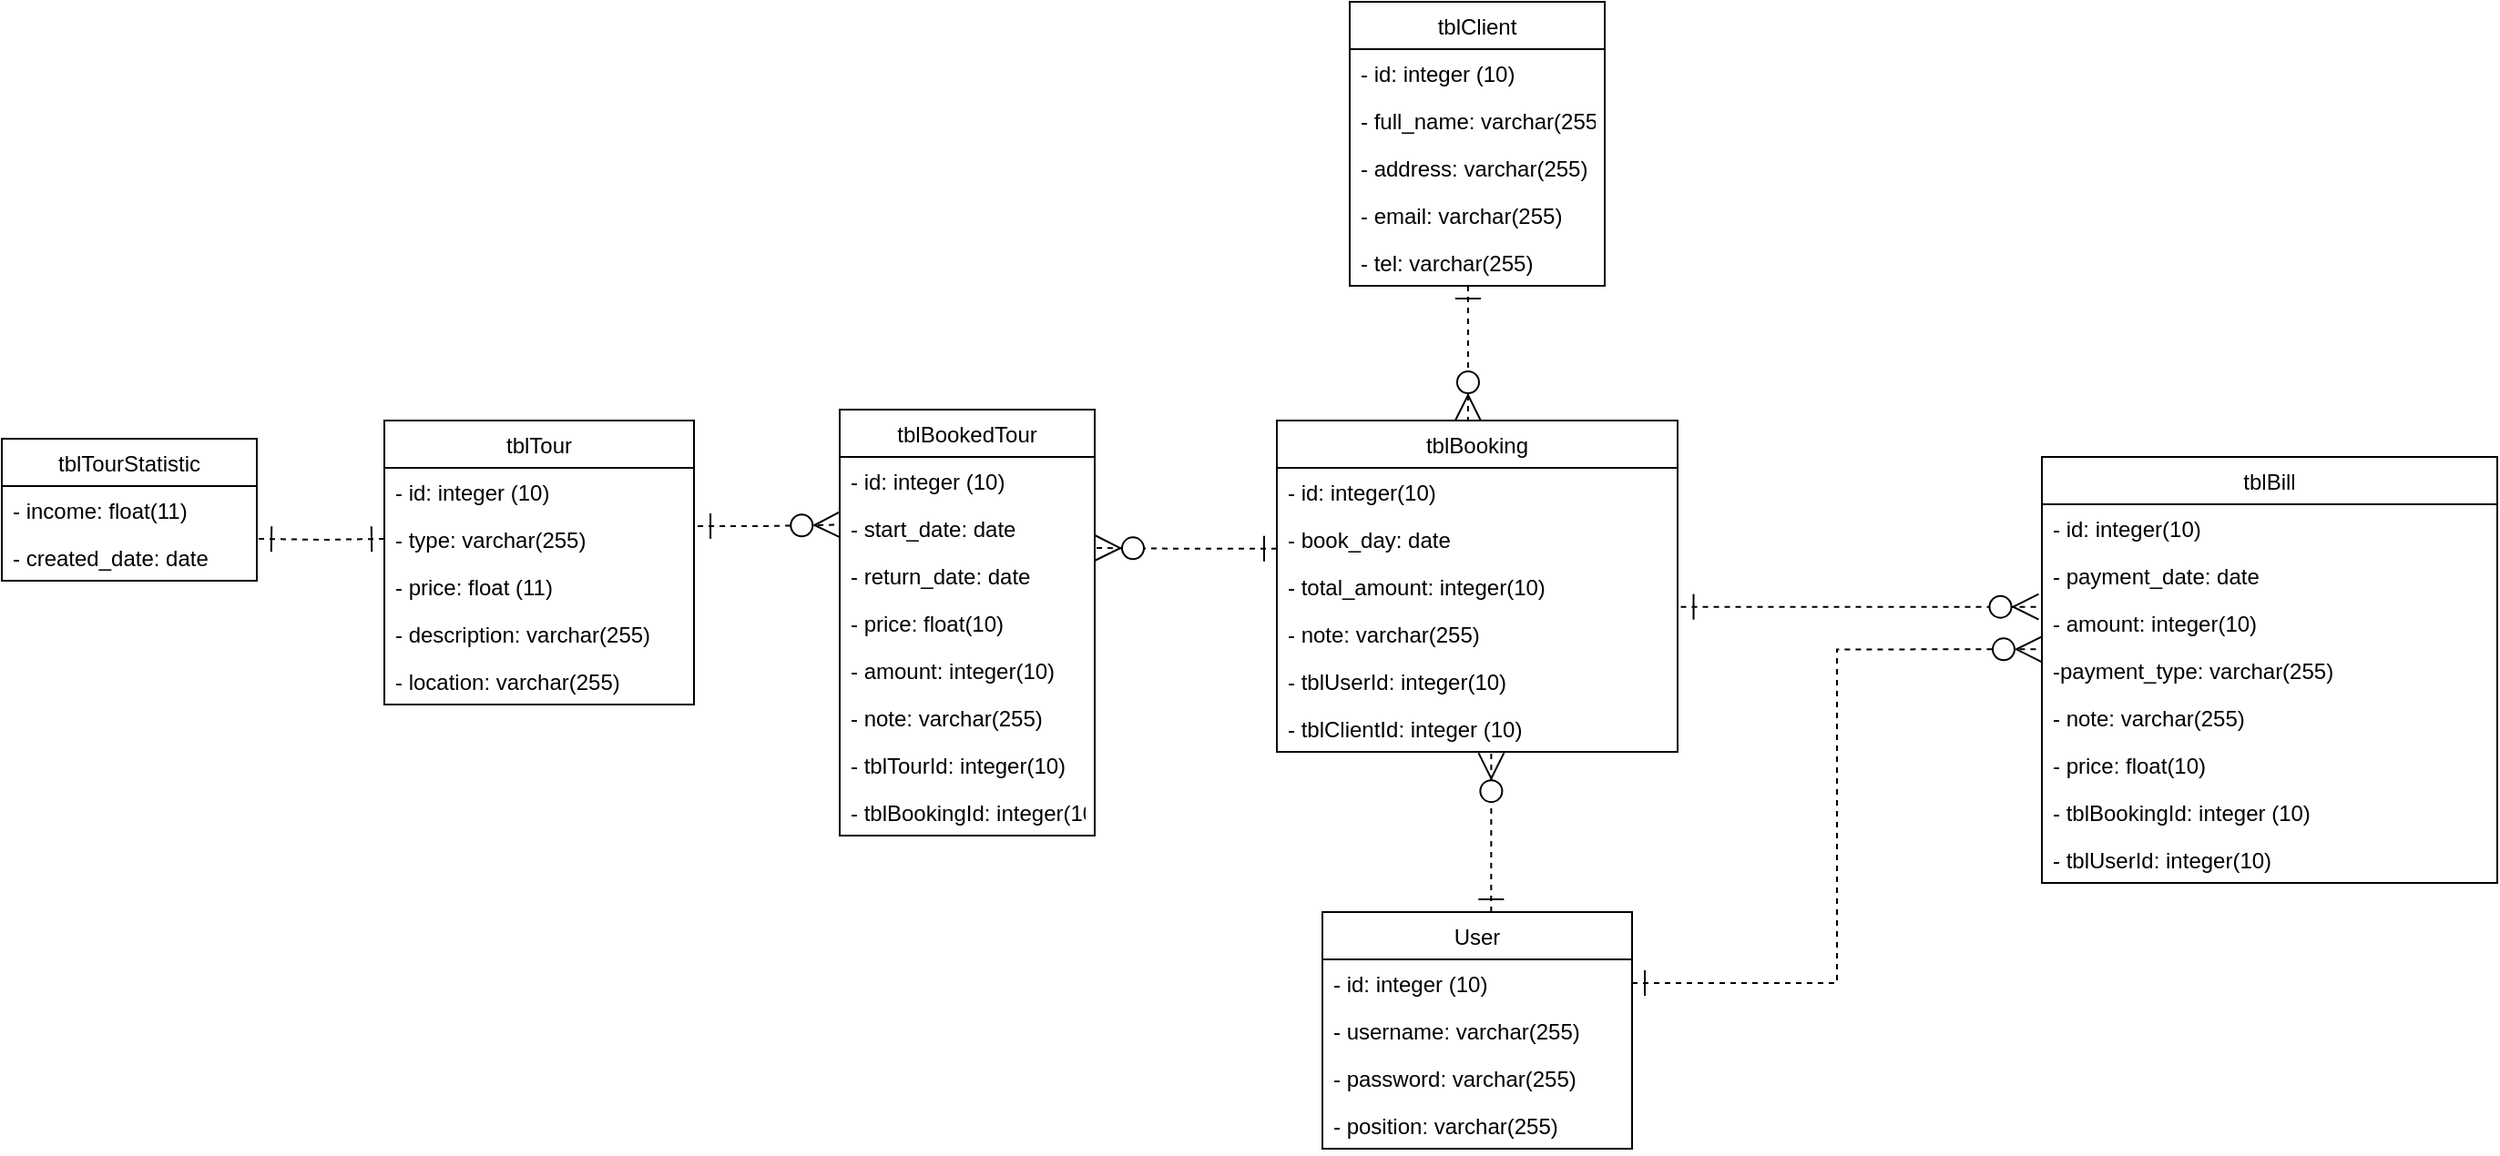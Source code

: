 <mxfile version="14.6.10" type="github">
  <diagram id="gys28ADMSe7vnVQDWKgh" name="Page-1">
    <mxGraphModel dx="2523" dy="876" grid="1" gridSize="10" guides="1" tooltips="1" connect="1" arrows="1" fold="1" page="1" pageScale="1" pageWidth="850" pageHeight="1100" math="0" shadow="0">
      <root>
        <mxCell id="0" />
        <mxCell id="1" parent="0" />
        <mxCell id="QfVgs8F6MnPGC0xmP2LL-1" value="tblClient" style="swimlane;fontStyle=0;childLayout=stackLayout;horizontal=1;startSize=26;fillColor=none;horizontalStack=0;resizeParent=1;resizeParentMax=0;resizeLast=0;collapsible=1;marginBottom=0;" parent="1" vertex="1">
          <mxGeometry x="610" y="60" width="140" height="156" as="geometry" />
        </mxCell>
        <mxCell id="QfVgs8F6MnPGC0xmP2LL-2" value="- id: integer (10)" style="text;strokeColor=none;fillColor=none;align=left;verticalAlign=top;spacingLeft=4;spacingRight=4;overflow=hidden;rotatable=0;points=[[0,0.5],[1,0.5]];portConstraint=eastwest;" parent="QfVgs8F6MnPGC0xmP2LL-1" vertex="1">
          <mxGeometry y="26" width="140" height="26" as="geometry" />
        </mxCell>
        <mxCell id="QfVgs8F6MnPGC0xmP2LL-3" value="- full_name: varchar(255)&#xa;" style="text;strokeColor=none;fillColor=none;align=left;verticalAlign=top;spacingLeft=4;spacingRight=4;overflow=hidden;rotatable=0;points=[[0,0.5],[1,0.5]];portConstraint=eastwest;" parent="QfVgs8F6MnPGC0xmP2LL-1" vertex="1">
          <mxGeometry y="52" width="140" height="26" as="geometry" />
        </mxCell>
        <mxCell id="QfVgs8F6MnPGC0xmP2LL-4" value="- address: varchar(255)" style="text;strokeColor=none;fillColor=none;align=left;verticalAlign=top;spacingLeft=4;spacingRight=4;overflow=hidden;rotatable=0;points=[[0,0.5],[1,0.5]];portConstraint=eastwest;" parent="QfVgs8F6MnPGC0xmP2LL-1" vertex="1">
          <mxGeometry y="78" width="140" height="26" as="geometry" />
        </mxCell>
        <mxCell id="QfVgs8F6MnPGC0xmP2LL-5" value="- email: varchar(255)" style="text;strokeColor=none;fillColor=none;align=left;verticalAlign=top;spacingLeft=4;spacingRight=4;overflow=hidden;rotatable=0;points=[[0,0.5],[1,0.5]];portConstraint=eastwest;" parent="QfVgs8F6MnPGC0xmP2LL-1" vertex="1">
          <mxGeometry y="104" width="140" height="26" as="geometry" />
        </mxCell>
        <mxCell id="QfVgs8F6MnPGC0xmP2LL-6" value="- tel: varchar(255)" style="text;strokeColor=none;fillColor=none;align=left;verticalAlign=top;spacingLeft=4;spacingRight=4;overflow=hidden;rotatable=0;points=[[0,0.5],[1,0.5]];portConstraint=eastwest;" parent="QfVgs8F6MnPGC0xmP2LL-1" vertex="1">
          <mxGeometry y="130" width="140" height="26" as="geometry" />
        </mxCell>
        <mxCell id="QfVgs8F6MnPGC0xmP2LL-7" value="tblTour" style="swimlane;fontStyle=0;childLayout=stackLayout;horizontal=1;startSize=26;fillColor=none;horizontalStack=0;resizeParent=1;resizeParentMax=0;resizeLast=0;collapsible=1;marginBottom=0;" parent="1" vertex="1">
          <mxGeometry x="80" y="290" width="170" height="156" as="geometry" />
        </mxCell>
        <mxCell id="QfVgs8F6MnPGC0xmP2LL-8" value="- id: integer (10)" style="text;strokeColor=none;fillColor=none;align=left;verticalAlign=top;spacingLeft=4;spacingRight=4;overflow=hidden;rotatable=0;points=[[0,0.5],[1,0.5]];portConstraint=eastwest;" parent="QfVgs8F6MnPGC0xmP2LL-7" vertex="1">
          <mxGeometry y="26" width="170" height="26" as="geometry" />
        </mxCell>
        <mxCell id="QfVgs8F6MnPGC0xmP2LL-9" value="- type: varchar(255)" style="text;strokeColor=none;fillColor=none;align=left;verticalAlign=top;spacingLeft=4;spacingRight=4;overflow=hidden;rotatable=0;points=[[0,0.5],[1,0.5]];portConstraint=eastwest;" parent="QfVgs8F6MnPGC0xmP2LL-7" vertex="1">
          <mxGeometry y="52" width="170" height="26" as="geometry" />
        </mxCell>
        <mxCell id="QfVgs8F6MnPGC0xmP2LL-10" value="- price: float (11)" style="text;strokeColor=none;fillColor=none;align=left;verticalAlign=top;spacingLeft=4;spacingRight=4;overflow=hidden;rotatable=0;points=[[0,0.5],[1,0.5]];portConstraint=eastwest;" parent="QfVgs8F6MnPGC0xmP2LL-7" vertex="1">
          <mxGeometry y="78" width="170" height="26" as="geometry" />
        </mxCell>
        <mxCell id="QfVgs8F6MnPGC0xmP2LL-11" value="- description: varchar(255)" style="text;strokeColor=none;fillColor=none;align=left;verticalAlign=top;spacingLeft=4;spacingRight=4;overflow=hidden;rotatable=0;points=[[0,0.5],[1,0.5]];portConstraint=eastwest;" parent="QfVgs8F6MnPGC0xmP2LL-7" vertex="1">
          <mxGeometry y="104" width="170" height="26" as="geometry" />
        </mxCell>
        <mxCell id="QfVgs8F6MnPGC0xmP2LL-12" value="- location: varchar(255)" style="text;strokeColor=none;fillColor=none;align=left;verticalAlign=top;spacingLeft=4;spacingRight=4;overflow=hidden;rotatable=0;points=[[0,0.5],[1,0.5]];portConstraint=eastwest;" parent="QfVgs8F6MnPGC0xmP2LL-7" vertex="1">
          <mxGeometry y="130" width="170" height="26" as="geometry" />
        </mxCell>
        <mxCell id="wv53nOrqIjGvu9n16P8K-1" value="tblTourStatistic" style="swimlane;fontStyle=0;childLayout=stackLayout;horizontal=1;startSize=26;fillColor=none;horizontalStack=0;resizeParent=1;resizeParentMax=0;resizeLast=0;collapsible=1;marginBottom=0;" vertex="1" parent="1">
          <mxGeometry x="-130" y="300" width="140" height="78" as="geometry" />
        </mxCell>
        <mxCell id="wv53nOrqIjGvu9n16P8K-2" value="- income: float(11)" style="text;strokeColor=none;fillColor=none;align=left;verticalAlign=top;spacingLeft=4;spacingRight=4;overflow=hidden;rotatable=0;points=[[0,0.5],[1,0.5]];portConstraint=eastwest;" vertex="1" parent="wv53nOrqIjGvu9n16P8K-1">
          <mxGeometry y="26" width="140" height="26" as="geometry" />
        </mxCell>
        <mxCell id="wv53nOrqIjGvu9n16P8K-3" value="- created_date: date" style="text;strokeColor=none;fillColor=none;align=left;verticalAlign=top;spacingLeft=4;spacingRight=4;overflow=hidden;rotatable=0;points=[[0,0.5],[1,0.5]];portConstraint=eastwest;" vertex="1" parent="wv53nOrqIjGvu9n16P8K-1">
          <mxGeometry y="52" width="140" height="26" as="geometry" />
        </mxCell>
        <mxCell id="wv53nOrqIjGvu9n16P8K-5" value="tblBookedTour" style="swimlane;fontStyle=0;childLayout=stackLayout;horizontal=1;startSize=26;fillColor=none;horizontalStack=0;resizeParent=1;resizeParentMax=0;resizeLast=0;collapsible=1;marginBottom=0;" vertex="1" parent="1">
          <mxGeometry x="330" y="284" width="140" height="234" as="geometry" />
        </mxCell>
        <mxCell id="wv53nOrqIjGvu9n16P8K-6" value="- id: integer (10)" style="text;strokeColor=none;fillColor=none;align=left;verticalAlign=top;spacingLeft=4;spacingRight=4;overflow=hidden;rotatable=0;points=[[0,0.5],[1,0.5]];portConstraint=eastwest;" vertex="1" parent="wv53nOrqIjGvu9n16P8K-5">
          <mxGeometry y="26" width="140" height="26" as="geometry" />
        </mxCell>
        <mxCell id="wv53nOrqIjGvu9n16P8K-7" value="- start_date: date" style="text;strokeColor=none;fillColor=none;align=left;verticalAlign=top;spacingLeft=4;spacingRight=4;overflow=hidden;rotatable=0;points=[[0,0.5],[1,0.5]];portConstraint=eastwest;" vertex="1" parent="wv53nOrqIjGvu9n16P8K-5">
          <mxGeometry y="52" width="140" height="26" as="geometry" />
        </mxCell>
        <mxCell id="wv53nOrqIjGvu9n16P8K-8" value="- return_date: date" style="text;strokeColor=none;fillColor=none;align=left;verticalAlign=top;spacingLeft=4;spacingRight=4;overflow=hidden;rotatable=0;points=[[0,0.5],[1,0.5]];portConstraint=eastwest;" vertex="1" parent="wv53nOrqIjGvu9n16P8K-5">
          <mxGeometry y="78" width="140" height="26" as="geometry" />
        </mxCell>
        <mxCell id="wv53nOrqIjGvu9n16P8K-9" value="- price: float(10)" style="text;strokeColor=none;fillColor=none;align=left;verticalAlign=top;spacingLeft=4;spacingRight=4;overflow=hidden;rotatable=0;points=[[0,0.5],[1,0.5]];portConstraint=eastwest;" vertex="1" parent="wv53nOrqIjGvu9n16P8K-5">
          <mxGeometry y="104" width="140" height="26" as="geometry" />
        </mxCell>
        <mxCell id="wv53nOrqIjGvu9n16P8K-10" value="- amount: integer(10)" style="text;strokeColor=none;fillColor=none;align=left;verticalAlign=top;spacingLeft=4;spacingRight=4;overflow=hidden;rotatable=0;points=[[0,0.5],[1,0.5]];portConstraint=eastwest;" vertex="1" parent="wv53nOrqIjGvu9n16P8K-5">
          <mxGeometry y="130" width="140" height="26" as="geometry" />
        </mxCell>
        <mxCell id="wv53nOrqIjGvu9n16P8K-11" value="- note: varchar(255)" style="text;strokeColor=none;fillColor=none;align=left;verticalAlign=top;spacingLeft=4;spacingRight=4;overflow=hidden;rotatable=0;points=[[0,0.5],[1,0.5]];portConstraint=eastwest;" vertex="1" parent="wv53nOrqIjGvu9n16P8K-5">
          <mxGeometry y="156" width="140" height="26" as="geometry" />
        </mxCell>
        <mxCell id="wv53nOrqIjGvu9n16P8K-12" value="- tblTourId: integer(10)" style="text;strokeColor=none;fillColor=none;align=left;verticalAlign=top;spacingLeft=4;spacingRight=4;overflow=hidden;rotatable=0;points=[[0,0.5],[1,0.5]];portConstraint=eastwest;" vertex="1" parent="wv53nOrqIjGvu9n16P8K-5">
          <mxGeometry y="182" width="140" height="26" as="geometry" />
        </mxCell>
        <mxCell id="wv53nOrqIjGvu9n16P8K-30" value="- tblBookingId: integer(10)" style="text;strokeColor=none;fillColor=none;align=left;verticalAlign=top;spacingLeft=4;spacingRight=4;overflow=hidden;rotatable=0;points=[[0,0.5],[1,0.5]];portConstraint=eastwest;" vertex="1" parent="wv53nOrqIjGvu9n16P8K-5">
          <mxGeometry y="208" width="140" height="26" as="geometry" />
        </mxCell>
        <mxCell id="wv53nOrqIjGvu9n16P8K-13" value="tblBooking" style="swimlane;fontStyle=0;childLayout=stackLayout;horizontal=1;startSize=26;fillColor=none;horizontalStack=0;resizeParent=1;resizeParentMax=0;resizeLast=0;collapsible=1;marginBottom=0;" vertex="1" parent="1">
          <mxGeometry x="570" y="290" width="220" height="182" as="geometry" />
        </mxCell>
        <mxCell id="wv53nOrqIjGvu9n16P8K-14" value="- id: integer(10)" style="text;strokeColor=none;fillColor=none;align=left;verticalAlign=top;spacingLeft=4;spacingRight=4;overflow=hidden;rotatable=0;points=[[0,0.5],[1,0.5]];portConstraint=eastwest;" vertex="1" parent="wv53nOrqIjGvu9n16P8K-13">
          <mxGeometry y="26" width="220" height="26" as="geometry" />
        </mxCell>
        <mxCell id="wv53nOrqIjGvu9n16P8K-15" value="- book_day: date" style="text;strokeColor=none;fillColor=none;align=left;verticalAlign=top;spacingLeft=4;spacingRight=4;overflow=hidden;rotatable=0;points=[[0,0.5],[1,0.5]];portConstraint=eastwest;" vertex="1" parent="wv53nOrqIjGvu9n16P8K-13">
          <mxGeometry y="52" width="220" height="26" as="geometry" />
        </mxCell>
        <mxCell id="wv53nOrqIjGvu9n16P8K-16" value="- total_amount: integer(10)" style="text;strokeColor=none;fillColor=none;align=left;verticalAlign=top;spacingLeft=4;spacingRight=4;overflow=hidden;rotatable=0;points=[[0,0.5],[1,0.5]];portConstraint=eastwest;" vertex="1" parent="wv53nOrqIjGvu9n16P8K-13">
          <mxGeometry y="78" width="220" height="26" as="geometry" />
        </mxCell>
        <mxCell id="wv53nOrqIjGvu9n16P8K-17" value="- note: varchar(255)" style="text;strokeColor=none;fillColor=none;align=left;verticalAlign=top;spacingLeft=4;spacingRight=4;overflow=hidden;rotatable=0;points=[[0,0.5],[1,0.5]];portConstraint=eastwest;" vertex="1" parent="wv53nOrqIjGvu9n16P8K-13">
          <mxGeometry y="104" width="220" height="26" as="geometry" />
        </mxCell>
        <mxCell id="wv53nOrqIjGvu9n16P8K-38" value="- tblUserId: integer(10)" style="text;strokeColor=none;fillColor=none;align=left;verticalAlign=top;spacingLeft=4;spacingRight=4;overflow=hidden;rotatable=0;points=[[0,0.5],[1,0.5]];portConstraint=eastwest;" vertex="1" parent="wv53nOrqIjGvu9n16P8K-13">
          <mxGeometry y="130" width="220" height="26" as="geometry" />
        </mxCell>
        <mxCell id="wv53nOrqIjGvu9n16P8K-39" value="- tblClientId: integer (10)" style="text;strokeColor=none;fillColor=none;align=left;verticalAlign=top;spacingLeft=4;spacingRight=4;overflow=hidden;rotatable=0;points=[[0,0.5],[1,0.5]];portConstraint=eastwest;" vertex="1" parent="wv53nOrqIjGvu9n16P8K-13">
          <mxGeometry y="156" width="220" height="26" as="geometry" />
        </mxCell>
        <mxCell id="wv53nOrqIjGvu9n16P8K-18" value="tblBill" style="swimlane;fontStyle=0;childLayout=stackLayout;horizontal=1;startSize=26;fillColor=none;horizontalStack=0;resizeParent=1;resizeParentMax=0;resizeLast=0;collapsible=1;marginBottom=0;" vertex="1" parent="1">
          <mxGeometry x="990" y="310" width="250" height="234" as="geometry" />
        </mxCell>
        <mxCell id="wv53nOrqIjGvu9n16P8K-19" value="- id: integer(10)" style="text;strokeColor=none;fillColor=none;align=left;verticalAlign=top;spacingLeft=4;spacingRight=4;overflow=hidden;rotatable=0;points=[[0,0.5],[1,0.5]];portConstraint=eastwest;" vertex="1" parent="wv53nOrqIjGvu9n16P8K-18">
          <mxGeometry y="26" width="250" height="26" as="geometry" />
        </mxCell>
        <mxCell id="wv53nOrqIjGvu9n16P8K-20" value="- payment_date: date" style="text;strokeColor=none;fillColor=none;align=left;verticalAlign=top;spacingLeft=4;spacingRight=4;overflow=hidden;rotatable=0;points=[[0,0.5],[1,0.5]];portConstraint=eastwest;" vertex="1" parent="wv53nOrqIjGvu9n16P8K-18">
          <mxGeometry y="52" width="250" height="26" as="geometry" />
        </mxCell>
        <mxCell id="wv53nOrqIjGvu9n16P8K-21" value="- amount: integer(10)" style="text;strokeColor=none;fillColor=none;align=left;verticalAlign=top;spacingLeft=4;spacingRight=4;overflow=hidden;rotatable=0;points=[[0,0.5],[1,0.5]];portConstraint=eastwest;" vertex="1" parent="wv53nOrqIjGvu9n16P8K-18">
          <mxGeometry y="78" width="250" height="26" as="geometry" />
        </mxCell>
        <mxCell id="wv53nOrqIjGvu9n16P8K-22" value="-payment_type: varchar(255)" style="text;strokeColor=none;fillColor=none;align=left;verticalAlign=top;spacingLeft=4;spacingRight=4;overflow=hidden;rotatable=0;points=[[0,0.5],[1,0.5]];portConstraint=eastwest;" vertex="1" parent="wv53nOrqIjGvu9n16P8K-18">
          <mxGeometry y="104" width="250" height="26" as="geometry" />
        </mxCell>
        <mxCell id="wv53nOrqIjGvu9n16P8K-23" value="- note: varchar(255)" style="text;strokeColor=none;fillColor=none;align=left;verticalAlign=top;spacingLeft=4;spacingRight=4;overflow=hidden;rotatable=0;points=[[0,0.5],[1,0.5]];portConstraint=eastwest;" vertex="1" parent="wv53nOrqIjGvu9n16P8K-18">
          <mxGeometry y="130" width="250" height="26" as="geometry" />
        </mxCell>
        <mxCell id="wv53nOrqIjGvu9n16P8K-24" value="- price: float(10)" style="text;strokeColor=none;fillColor=none;align=left;verticalAlign=top;spacingLeft=4;spacingRight=4;overflow=hidden;rotatable=0;points=[[0,0.5],[1,0.5]];portConstraint=eastwest;" vertex="1" parent="wv53nOrqIjGvu9n16P8K-18">
          <mxGeometry y="156" width="250" height="26" as="geometry" />
        </mxCell>
        <mxCell id="wv53nOrqIjGvu9n16P8K-44" value="- tblBookingId: integer (10)" style="text;strokeColor=none;fillColor=none;align=left;verticalAlign=top;spacingLeft=4;spacingRight=4;overflow=hidden;rotatable=0;points=[[0,0.5],[1,0.5]];portConstraint=eastwest;" vertex="1" parent="wv53nOrqIjGvu9n16P8K-18">
          <mxGeometry y="182" width="250" height="26" as="geometry" />
        </mxCell>
        <mxCell id="wv53nOrqIjGvu9n16P8K-45" value="- tblUserId: integer(10)" style="text;strokeColor=none;fillColor=none;align=left;verticalAlign=top;spacingLeft=4;spacingRight=4;overflow=hidden;rotatable=0;points=[[0,0.5],[1,0.5]];portConstraint=eastwest;" vertex="1" parent="wv53nOrqIjGvu9n16P8K-18">
          <mxGeometry y="208" width="250" height="26" as="geometry" />
        </mxCell>
        <mxCell id="wv53nOrqIjGvu9n16P8K-25" value="User" style="swimlane;fontStyle=0;childLayout=stackLayout;horizontal=1;startSize=26;fillColor=none;horizontalStack=0;resizeParent=1;resizeParentMax=0;resizeLast=0;collapsible=1;marginBottom=0;" vertex="1" parent="1">
          <mxGeometry x="595" y="560" width="170" height="130" as="geometry" />
        </mxCell>
        <mxCell id="wv53nOrqIjGvu9n16P8K-26" value="- id: integer (10)" style="text;strokeColor=none;fillColor=none;align=left;verticalAlign=top;spacingLeft=4;spacingRight=4;overflow=hidden;rotatable=0;points=[[0,0.5],[1,0.5]];portConstraint=eastwest;" vertex="1" parent="wv53nOrqIjGvu9n16P8K-25">
          <mxGeometry y="26" width="170" height="26" as="geometry" />
        </mxCell>
        <mxCell id="wv53nOrqIjGvu9n16P8K-27" value="- username: varchar(255)" style="text;strokeColor=none;fillColor=none;align=left;verticalAlign=top;spacingLeft=4;spacingRight=4;overflow=hidden;rotatable=0;points=[[0,0.5],[1,0.5]];portConstraint=eastwest;" vertex="1" parent="wv53nOrqIjGvu9n16P8K-25">
          <mxGeometry y="52" width="170" height="26" as="geometry" />
        </mxCell>
        <mxCell id="wv53nOrqIjGvu9n16P8K-28" value="- password: varchar(255)" style="text;strokeColor=none;fillColor=none;align=left;verticalAlign=top;spacingLeft=4;spacingRight=4;overflow=hidden;rotatable=0;points=[[0,0.5],[1,0.5]];portConstraint=eastwest;" vertex="1" parent="wv53nOrqIjGvu9n16P8K-25">
          <mxGeometry y="78" width="170" height="26" as="geometry" />
        </mxCell>
        <mxCell id="wv53nOrqIjGvu9n16P8K-29" value="- position: varchar(255)" style="text;strokeColor=none;fillColor=none;align=left;verticalAlign=top;spacingLeft=4;spacingRight=4;overflow=hidden;rotatable=0;points=[[0,0.5],[1,0.5]];portConstraint=eastwest;" vertex="1" parent="wv53nOrqIjGvu9n16P8K-25">
          <mxGeometry y="104" width="170" height="26" as="geometry" />
        </mxCell>
        <mxCell id="wv53nOrqIjGvu9n16P8K-35" value="" style="endArrow=ERone;startArrow=ERone;html=1;rounded=0;edgeStyle=orthogonalEdgeStyle;dashed=1;entryX=0;entryY=0.5;entryDx=0;entryDy=0;startFill=0;endFill=0;strokeWidth=1;endSize=12;startSize=12;" edge="1" parent="1" target="QfVgs8F6MnPGC0xmP2LL-9">
          <mxGeometry width="50" height="50" relative="1" as="geometry">
            <mxPoint x="11" y="355" as="sourcePoint" />
            <mxPoint x="60" y="354.5" as="targetPoint" />
          </mxGeometry>
        </mxCell>
        <mxCell id="wv53nOrqIjGvu9n16P8K-36" value="" style="endArrow=ERzeroToMany;startArrow=ERone;html=1;rounded=0;edgeStyle=orthogonalEdgeStyle;dashed=1;startSize=12;endSize=12;strokeWidth=1;exitX=1.012;exitY=0.231;exitDx=0;exitDy=0;exitPerimeter=0;entryX=0.001;entryY=0.432;entryDx=0;entryDy=0;entryPerimeter=0;startFill=0;endFill=1;" edge="1" parent="1" source="QfVgs8F6MnPGC0xmP2LL-9" target="wv53nOrqIjGvu9n16P8K-7">
          <mxGeometry width="50" height="50" relative="1" as="geometry">
            <mxPoint x="270" y="270" as="sourcePoint" />
            <mxPoint x="330" y="349" as="targetPoint" />
          </mxGeometry>
        </mxCell>
        <mxCell id="wv53nOrqIjGvu9n16P8K-37" value="" style="endArrow=ERzeroToMany;startArrow=ERone;html=1;rounded=0;edgeStyle=orthogonalEdgeStyle;dashed=1;startSize=12;endSize=12;strokeWidth=1;exitX=0;exitY=0.708;exitDx=0;exitDy=0;exitPerimeter=0;startFill=0;endFill=1;" edge="1" parent="1" source="wv53nOrqIjGvu9n16P8K-15">
          <mxGeometry width="50" height="50" relative="1" as="geometry">
            <mxPoint x="262.04" y="358.006" as="sourcePoint" />
            <mxPoint x="470" y="360" as="targetPoint" />
          </mxGeometry>
        </mxCell>
        <mxCell id="wv53nOrqIjGvu9n16P8K-40" value="" style="endArrow=ERzeroToMany;startArrow=ERone;html=1;rounded=0;edgeStyle=orthogonalEdgeStyle;dashed=1;startSize=12;endSize=12;strokeWidth=1;startFill=0;endFill=1;exitX=0.464;exitY=1;exitDx=0;exitDy=0;exitPerimeter=0;entryX=0.477;entryY=0;entryDx=0;entryDy=0;entryPerimeter=0;" edge="1" parent="1" source="QfVgs8F6MnPGC0xmP2LL-6" target="wv53nOrqIjGvu9n16P8K-13">
          <mxGeometry width="50" height="50" relative="1" as="geometry">
            <mxPoint x="675" y="220" as="sourcePoint" />
            <mxPoint x="675" y="280" as="targetPoint" />
          </mxGeometry>
        </mxCell>
        <mxCell id="wv53nOrqIjGvu9n16P8K-41" value="" style="endArrow=ERzeroToMany;startArrow=ERone;html=1;rounded=0;edgeStyle=orthogonalEdgeStyle;dashed=1;startSize=12;endSize=12;strokeWidth=1;startFill=0;endFill=1;entryX=0.535;entryY=1.022;entryDx=0;entryDy=0;entryPerimeter=0;exitX=0.545;exitY=0;exitDx=0;exitDy=0;exitPerimeter=0;" edge="1" parent="1" source="wv53nOrqIjGvu9n16P8K-25" target="wv53nOrqIjGvu9n16P8K-39">
          <mxGeometry width="50" height="50" relative="1" as="geometry">
            <mxPoint x="688" y="540" as="sourcePoint" />
            <mxPoint x="685" y="490" as="targetPoint" />
          </mxGeometry>
        </mxCell>
        <mxCell id="wv53nOrqIjGvu9n16P8K-42" value="" style="endArrow=ERzeroToMany;startArrow=ERone;html=1;rounded=0;edgeStyle=orthogonalEdgeStyle;dashed=1;startSize=12;endSize=12;strokeWidth=1;startFill=0;endFill=1;entryX=-0.007;entryY=0.167;entryDx=0;entryDy=0;entryPerimeter=0;exitX=1.008;exitY=0.936;exitDx=0;exitDy=0;exitPerimeter=0;" edge="1" parent="1" source="wv53nOrqIjGvu9n16P8K-16" target="wv53nOrqIjGvu9n16P8K-21">
          <mxGeometry width="50" height="50" relative="1" as="geometry">
            <mxPoint x="830" y="392" as="sourcePoint" />
            <mxPoint x="697.7" y="482.572" as="targetPoint" />
          </mxGeometry>
        </mxCell>
        <mxCell id="wv53nOrqIjGvu9n16P8K-43" value="" style="endArrow=ERzeroToMany;startArrow=ERone;html=1;rounded=0;edgeStyle=orthogonalEdgeStyle;dashed=1;startSize=12;endSize=12;strokeWidth=1;startFill=0;endFill=1;exitX=1;exitY=0.5;exitDx=0;exitDy=0;entryX=0;entryY=0.064;entryDx=0;entryDy=0;entryPerimeter=0;" edge="1" parent="1" source="wv53nOrqIjGvu9n16P8K-26" target="wv53nOrqIjGvu9n16P8K-22">
          <mxGeometry width="50" height="50" relative="1" as="geometry">
            <mxPoint x="801.76" y="402.336" as="sourcePoint" />
            <mxPoint x="920" y="420" as="targetPoint" />
          </mxGeometry>
        </mxCell>
      </root>
    </mxGraphModel>
  </diagram>
</mxfile>

